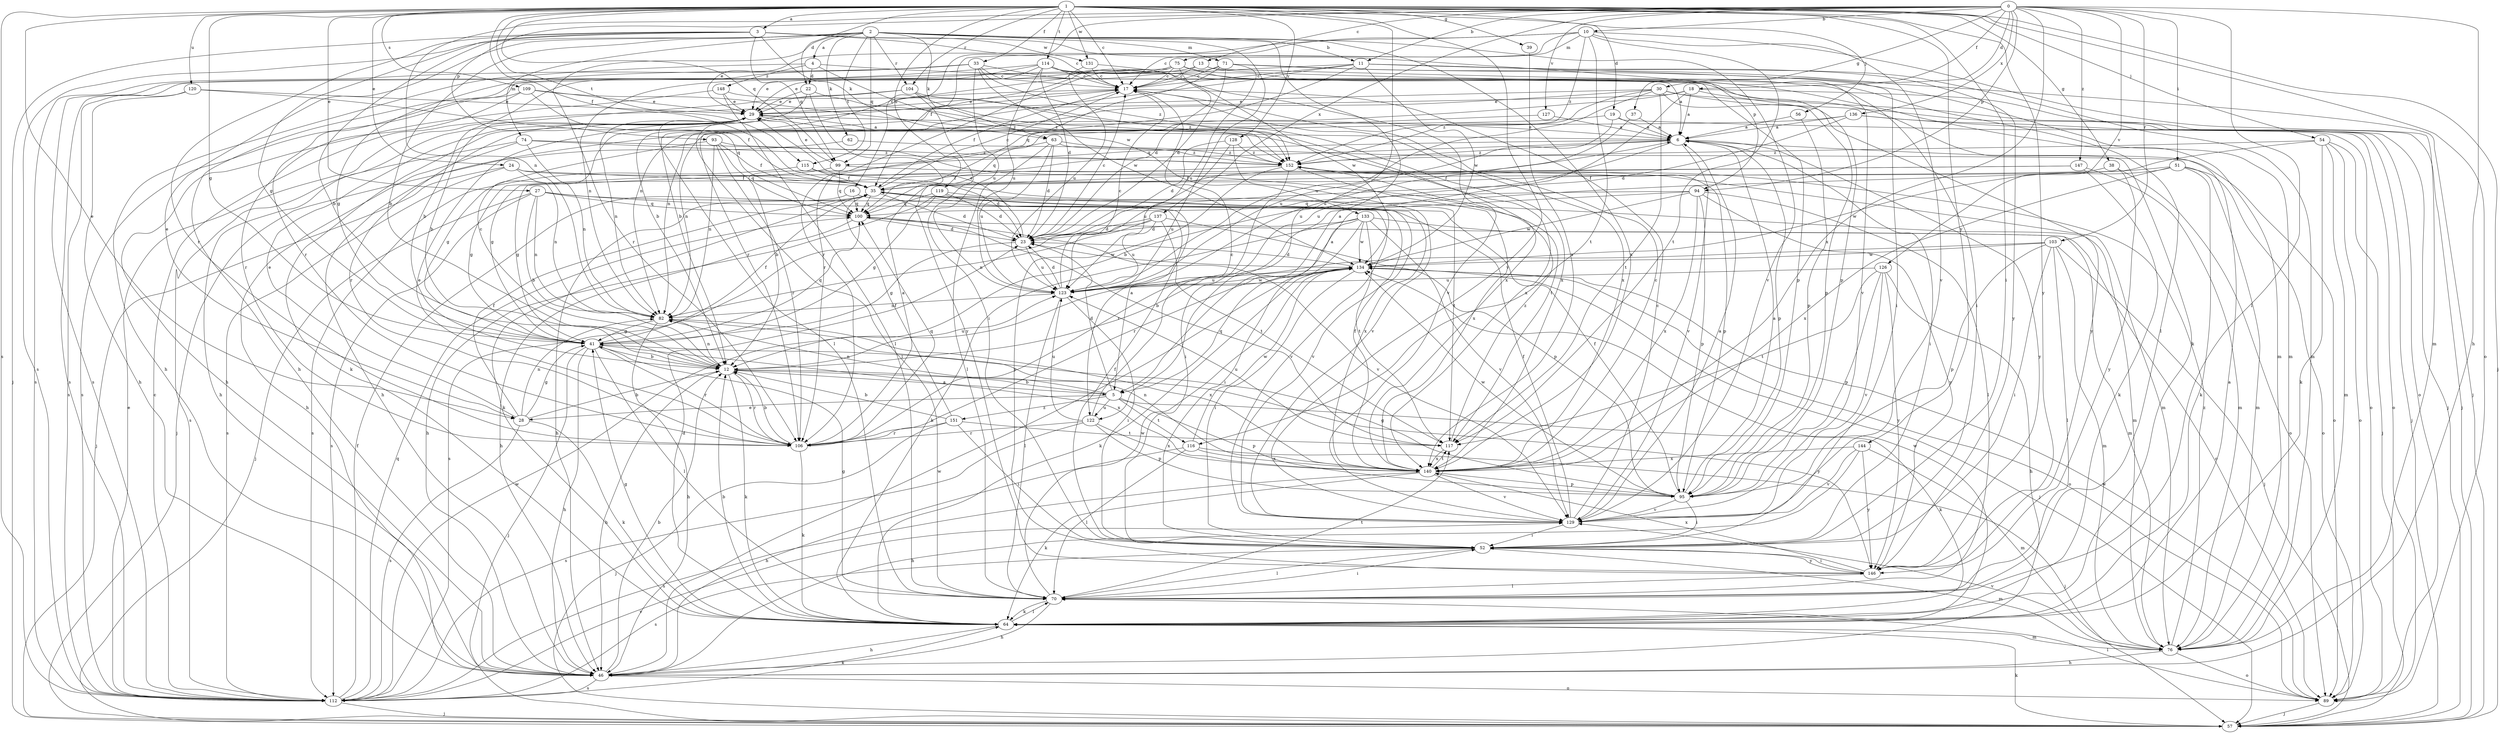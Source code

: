 strict digraph  {
0;
1;
2;
3;
4;
5;
6;
10;
11;
12;
13;
16;
17;
18;
19;
22;
23;
24;
27;
28;
29;
30;
33;
35;
37;
38;
39;
41;
46;
51;
52;
54;
56;
57;
62;
63;
64;
70;
71;
74;
75;
76;
82;
89;
93;
94;
95;
99;
100;
103;
104;
106;
109;
112;
114;
115;
116;
117;
119;
120;
122;
123;
126;
127;
128;
129;
131;
133;
134;
136;
137;
140;
144;
146;
147;
148;
151;
152;
0 -> 10  [label=b];
0 -> 11  [label=b];
0 -> 13  [label=c];
0 -> 16  [label=c];
0 -> 18  [label=d];
0 -> 30  [label=f];
0 -> 37  [label=g];
0 -> 46  [label=h];
0 -> 51  [label=i];
0 -> 70  [label=l];
0 -> 82  [label=n];
0 -> 93  [label=p];
0 -> 94  [label=p];
0 -> 103  [label=r];
0 -> 126  [label=v];
0 -> 127  [label=v];
0 -> 136  [label=x];
0 -> 137  [label=x];
0 -> 140  [label=x];
0 -> 147  [label=z];
1 -> 3  [label=a];
1 -> 17  [label=c];
1 -> 19  [label=d];
1 -> 22  [label=d];
1 -> 24  [label=e];
1 -> 27  [label=e];
1 -> 28  [label=e];
1 -> 33  [label=f];
1 -> 35  [label=f];
1 -> 38  [label=g];
1 -> 39  [label=g];
1 -> 41  [label=g];
1 -> 52  [label=i];
1 -> 54  [label=j];
1 -> 56  [label=j];
1 -> 57  [label=j];
1 -> 89  [label=o];
1 -> 99  [label=q];
1 -> 104  [label=r];
1 -> 109  [label=s];
1 -> 112  [label=s];
1 -> 114  [label=t];
1 -> 115  [label=t];
1 -> 119  [label=u];
1 -> 120  [label=u];
1 -> 122  [label=u];
1 -> 128  [label=v];
1 -> 129  [label=v];
1 -> 131  [label=w];
1 -> 144  [label=y];
1 -> 146  [label=y];
2 -> 4  [label=a];
2 -> 5  [label=a];
2 -> 11  [label=b];
2 -> 12  [label=b];
2 -> 28  [label=e];
2 -> 62  [label=k];
2 -> 63  [label=k];
2 -> 71  [label=m];
2 -> 74  [label=m];
2 -> 99  [label=q];
2 -> 104  [label=r];
2 -> 106  [label=r];
2 -> 112  [label=s];
2 -> 115  [label=t];
2 -> 122  [label=u];
2 -> 129  [label=v];
2 -> 140  [label=x];
3 -> 12  [label=b];
3 -> 17  [label=c];
3 -> 41  [label=g];
3 -> 57  [label=j];
3 -> 63  [label=k];
3 -> 94  [label=p];
3 -> 99  [label=q];
3 -> 106  [label=r];
3 -> 131  [label=w];
4 -> 22  [label=d];
4 -> 46  [label=h];
4 -> 64  [label=k];
4 -> 133  [label=w];
4 -> 148  [label=z];
5 -> 12  [label=b];
5 -> 23  [label=d];
5 -> 28  [label=e];
5 -> 64  [label=k];
5 -> 82  [label=n];
5 -> 95  [label=p];
5 -> 116  [label=t];
5 -> 122  [label=u];
5 -> 151  [label=z];
6 -> 29  [label=e];
6 -> 41  [label=g];
6 -> 52  [label=i];
6 -> 95  [label=p];
6 -> 99  [label=q];
6 -> 123  [label=u];
6 -> 129  [label=v];
6 -> 146  [label=y];
6 -> 152  [label=z];
10 -> 17  [label=c];
10 -> 29  [label=e];
10 -> 35  [label=f];
10 -> 75  [label=m];
10 -> 76  [label=m];
10 -> 116  [label=t];
10 -> 117  [label=t];
10 -> 129  [label=v];
10 -> 152  [label=z];
11 -> 17  [label=c];
11 -> 46  [label=h];
11 -> 52  [label=i];
11 -> 76  [label=m];
11 -> 82  [label=n];
11 -> 100  [label=q];
11 -> 134  [label=w];
11 -> 146  [label=y];
12 -> 5  [label=a];
12 -> 17  [label=c];
12 -> 46  [label=h];
12 -> 64  [label=k];
12 -> 82  [label=n];
12 -> 106  [label=r];
12 -> 123  [label=u];
12 -> 146  [label=y];
13 -> 12  [label=b];
13 -> 17  [label=c];
13 -> 52  [label=i];
13 -> 70  [label=l];
13 -> 106  [label=r];
16 -> 5  [label=a];
16 -> 46  [label=h];
16 -> 100  [label=q];
17 -> 29  [label=e];
17 -> 35  [label=f];
17 -> 140  [label=x];
18 -> 5  [label=a];
18 -> 6  [label=a];
18 -> 29  [label=e];
18 -> 57  [label=j];
18 -> 106  [label=r];
18 -> 146  [label=y];
19 -> 6  [label=a];
19 -> 46  [label=h];
19 -> 89  [label=o];
19 -> 123  [label=u];
22 -> 29  [label=e];
22 -> 70  [label=l];
22 -> 146  [label=y];
22 -> 152  [label=z];
23 -> 17  [label=c];
23 -> 29  [label=e];
23 -> 41  [label=g];
23 -> 123  [label=u];
23 -> 134  [label=w];
24 -> 35  [label=f];
24 -> 57  [label=j];
24 -> 82  [label=n];
24 -> 112  [label=s];
24 -> 117  [label=t];
27 -> 12  [label=b];
27 -> 57  [label=j];
27 -> 76  [label=m];
27 -> 82  [label=n];
27 -> 100  [label=q];
27 -> 112  [label=s];
27 -> 129  [label=v];
28 -> 12  [label=b];
28 -> 29  [label=e];
28 -> 35  [label=f];
28 -> 41  [label=g];
28 -> 64  [label=k];
28 -> 82  [label=n];
28 -> 112  [label=s];
29 -> 6  [label=a];
29 -> 46  [label=h];
29 -> 64  [label=k];
29 -> 70  [label=l];
29 -> 82  [label=n];
29 -> 106  [label=r];
29 -> 140  [label=x];
30 -> 29  [label=e];
30 -> 57  [label=j];
30 -> 82  [label=n];
30 -> 89  [label=o];
30 -> 95  [label=p];
30 -> 117  [label=t];
30 -> 123  [label=u];
30 -> 152  [label=z];
33 -> 12  [label=b];
33 -> 17  [label=c];
33 -> 41  [label=g];
33 -> 95  [label=p];
33 -> 112  [label=s];
33 -> 123  [label=u];
33 -> 134  [label=w];
33 -> 152  [label=z];
35 -> 17  [label=c];
35 -> 23  [label=d];
35 -> 64  [label=k];
35 -> 100  [label=q];
37 -> 6  [label=a];
37 -> 123  [label=u];
38 -> 35  [label=f];
38 -> 89  [label=o];
38 -> 146  [label=y];
39 -> 140  [label=x];
41 -> 12  [label=b];
41 -> 35  [label=f];
41 -> 46  [label=h];
41 -> 57  [label=j];
41 -> 70  [label=l];
41 -> 100  [label=q];
41 -> 106  [label=r];
41 -> 140  [label=x];
46 -> 12  [label=b];
46 -> 89  [label=o];
46 -> 112  [label=s];
46 -> 134  [label=w];
51 -> 35  [label=f];
51 -> 64  [label=k];
51 -> 76  [label=m];
51 -> 89  [label=o];
51 -> 134  [label=w];
51 -> 140  [label=x];
52 -> 35  [label=f];
52 -> 70  [label=l];
52 -> 76  [label=m];
52 -> 112  [label=s];
52 -> 146  [label=y];
54 -> 12  [label=b];
54 -> 57  [label=j];
54 -> 64  [label=k];
54 -> 76  [label=m];
54 -> 89  [label=o];
54 -> 152  [label=z];
56 -> 6  [label=a];
56 -> 95  [label=p];
57 -> 64  [label=k];
62 -> 57  [label=j];
62 -> 152  [label=z];
63 -> 12  [label=b];
63 -> 23  [label=d];
63 -> 70  [label=l];
63 -> 89  [label=o];
63 -> 123  [label=u];
63 -> 152  [label=z];
64 -> 6  [label=a];
64 -> 12  [label=b];
64 -> 23  [label=d];
64 -> 41  [label=g];
64 -> 46  [label=h];
64 -> 70  [label=l];
64 -> 76  [label=m];
64 -> 134  [label=w];
70 -> 41  [label=g];
70 -> 46  [label=h];
70 -> 52  [label=i];
70 -> 64  [label=k];
70 -> 117  [label=t];
70 -> 134  [label=w];
71 -> 17  [label=c];
71 -> 23  [label=d];
71 -> 57  [label=j];
71 -> 76  [label=m];
71 -> 106  [label=r];
71 -> 112  [label=s];
71 -> 123  [label=u];
74 -> 46  [label=h];
74 -> 82  [label=n];
74 -> 112  [label=s];
74 -> 117  [label=t];
74 -> 152  [label=z];
75 -> 6  [label=a];
75 -> 12  [label=b];
75 -> 17  [label=c];
75 -> 23  [label=d];
75 -> 29  [label=e];
75 -> 112  [label=s];
75 -> 129  [label=v];
76 -> 46  [label=h];
76 -> 89  [label=o];
76 -> 129  [label=v];
76 -> 152  [label=z];
82 -> 41  [label=g];
82 -> 46  [label=h];
82 -> 140  [label=x];
89 -> 57  [label=j];
89 -> 70  [label=l];
89 -> 134  [label=w];
93 -> 35  [label=f];
93 -> 41  [label=g];
93 -> 82  [label=n];
93 -> 100  [label=q];
93 -> 106  [label=r];
93 -> 152  [label=z];
94 -> 70  [label=l];
94 -> 95  [label=p];
94 -> 100  [label=q];
94 -> 106  [label=r];
94 -> 134  [label=w];
94 -> 140  [label=x];
94 -> 146  [label=y];
95 -> 6  [label=a];
95 -> 35  [label=f];
95 -> 41  [label=g];
95 -> 52  [label=i];
95 -> 129  [label=v];
95 -> 134  [label=w];
99 -> 29  [label=e];
99 -> 41  [label=g];
99 -> 95  [label=p];
99 -> 100  [label=q];
100 -> 23  [label=d];
100 -> 46  [label=h];
100 -> 89  [label=o];
100 -> 129  [label=v];
103 -> 12  [label=b];
103 -> 52  [label=i];
103 -> 57  [label=j];
103 -> 70  [label=l];
103 -> 76  [label=m];
103 -> 95  [label=p];
103 -> 134  [label=w];
104 -> 12  [label=b];
104 -> 29  [label=e];
104 -> 52  [label=i];
104 -> 140  [label=x];
104 -> 152  [label=z];
106 -> 6  [label=a];
106 -> 12  [label=b];
106 -> 29  [label=e];
106 -> 64  [label=k];
106 -> 100  [label=q];
109 -> 29  [label=e];
109 -> 35  [label=f];
109 -> 106  [label=r];
109 -> 112  [label=s];
109 -> 152  [label=z];
112 -> 17  [label=c];
112 -> 29  [label=e];
112 -> 35  [label=f];
112 -> 57  [label=j];
112 -> 64  [label=k];
112 -> 100  [label=q];
112 -> 129  [label=v];
112 -> 134  [label=w];
114 -> 17  [label=c];
114 -> 23  [label=d];
114 -> 29  [label=e];
114 -> 76  [label=m];
114 -> 82  [label=n];
114 -> 95  [label=p];
114 -> 106  [label=r];
114 -> 123  [label=u];
114 -> 129  [label=v];
115 -> 23  [label=d];
115 -> 35  [label=f];
115 -> 112  [label=s];
116 -> 46  [label=h];
116 -> 57  [label=j];
116 -> 70  [label=l];
116 -> 134  [label=w];
116 -> 140  [label=x];
117 -> 100  [label=q];
117 -> 123  [label=u];
117 -> 140  [label=x];
117 -> 152  [label=z];
119 -> 23  [label=d];
119 -> 41  [label=g];
119 -> 46  [label=h];
119 -> 100  [label=q];
119 -> 129  [label=v];
119 -> 140  [label=x];
120 -> 29  [label=e];
120 -> 46  [label=h];
120 -> 100  [label=q];
120 -> 112  [label=s];
122 -> 17  [label=c];
122 -> 95  [label=p];
122 -> 106  [label=r];
122 -> 112  [label=s];
122 -> 123  [label=u];
122 -> 140  [label=x];
123 -> 17  [label=c];
123 -> 23  [label=d];
123 -> 52  [label=i];
123 -> 70  [label=l];
123 -> 82  [label=n];
123 -> 134  [label=w];
126 -> 46  [label=h];
126 -> 95  [label=p];
126 -> 117  [label=t];
126 -> 123  [label=u];
126 -> 129  [label=v];
126 -> 146  [label=y];
127 -> 6  [label=a];
127 -> 100  [label=q];
128 -> 23  [label=d];
128 -> 123  [label=u];
128 -> 129  [label=v];
128 -> 152  [label=z];
129 -> 6  [label=a];
129 -> 17  [label=c];
129 -> 35  [label=f];
129 -> 52  [label=i];
131 -> 17  [label=c];
131 -> 123  [label=u];
131 -> 134  [label=w];
133 -> 23  [label=d];
133 -> 52  [label=i];
133 -> 64  [label=k];
133 -> 76  [label=m];
133 -> 106  [label=r];
133 -> 117  [label=t];
133 -> 129  [label=v];
133 -> 134  [label=w];
134 -> 23  [label=d];
134 -> 52  [label=i];
134 -> 57  [label=j];
134 -> 64  [label=k];
134 -> 89  [label=o];
134 -> 123  [label=u];
136 -> 6  [label=a];
136 -> 23  [label=d];
136 -> 57  [label=j];
136 -> 82  [label=n];
136 -> 89  [label=o];
137 -> 23  [label=d];
137 -> 82  [label=n];
137 -> 95  [label=p];
137 -> 112  [label=s];
137 -> 117  [label=t];
137 -> 123  [label=u];
140 -> 17  [label=c];
140 -> 35  [label=f];
140 -> 64  [label=k];
140 -> 82  [label=n];
140 -> 95  [label=p];
140 -> 112  [label=s];
140 -> 117  [label=t];
140 -> 129  [label=v];
144 -> 46  [label=h];
144 -> 76  [label=m];
144 -> 129  [label=v];
144 -> 140  [label=x];
144 -> 146  [label=y];
146 -> 52  [label=i];
146 -> 70  [label=l];
146 -> 140  [label=x];
147 -> 35  [label=f];
147 -> 41  [label=g];
147 -> 64  [label=k];
147 -> 76  [label=m];
148 -> 29  [label=e];
148 -> 46  [label=h];
148 -> 70  [label=l];
148 -> 140  [label=x];
151 -> 12  [label=b];
151 -> 35  [label=f];
151 -> 52  [label=i];
151 -> 57  [label=j];
151 -> 106  [label=r];
151 -> 117  [label=t];
152 -> 35  [label=f];
152 -> 52  [label=i];
152 -> 76  [label=m];
152 -> 140  [label=x];
152 -> 146  [label=y];
}
